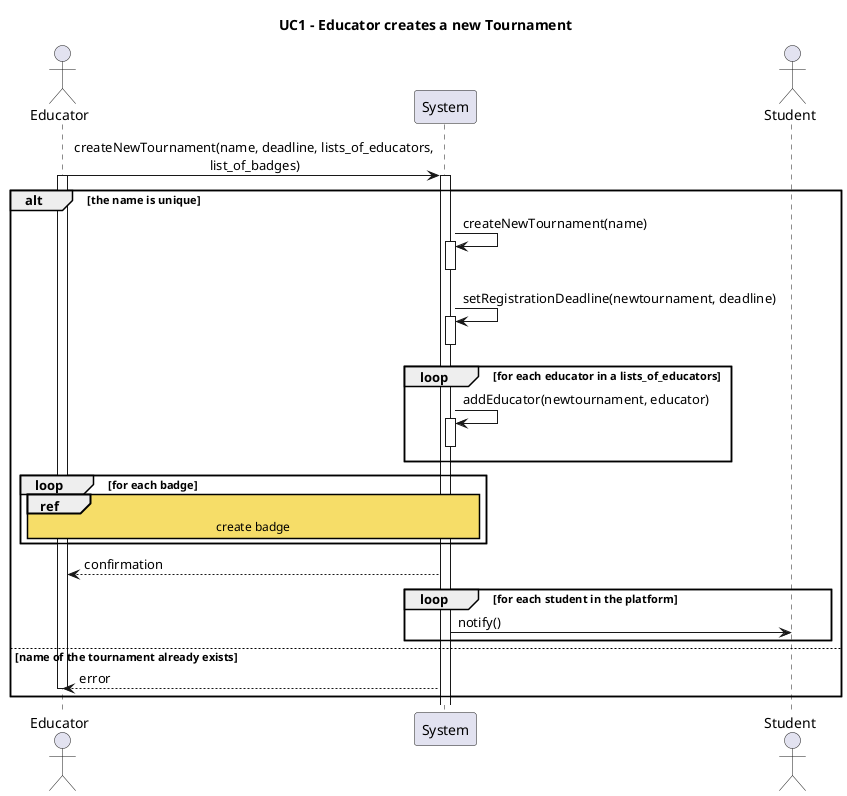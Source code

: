 @startuml UC1
title UC1 - Educator creates a new Tournament    
skinparam sequenceReferenceBackgroundColor #F6DD68

actor Educator

participant System
actor Student


Educator -> System ++: createNewTournament(name, deadline, lists_of_educators,\n\t\t\t\t\tlist_of_badges)
alt the name is unique

activate Educator

System -> System ++: createNewTournament(name)
deactivate System

System -> System ++: setRegistrationDeadline(newtournament, deadline)
deactivate System

loop for each educator in a lists_of_educators
    System -> System ++: addEducator(newtournament, educator)
    deactivate System
end

loop for each badge
    ref over Educator, System: create badge
end

System --> Educator : confirmation


loop for each student in the platform
    System -> Student : notify()

end
else name of the tournament already exists
    System --> Educator : error
    deactivate Educator
end


@enduml